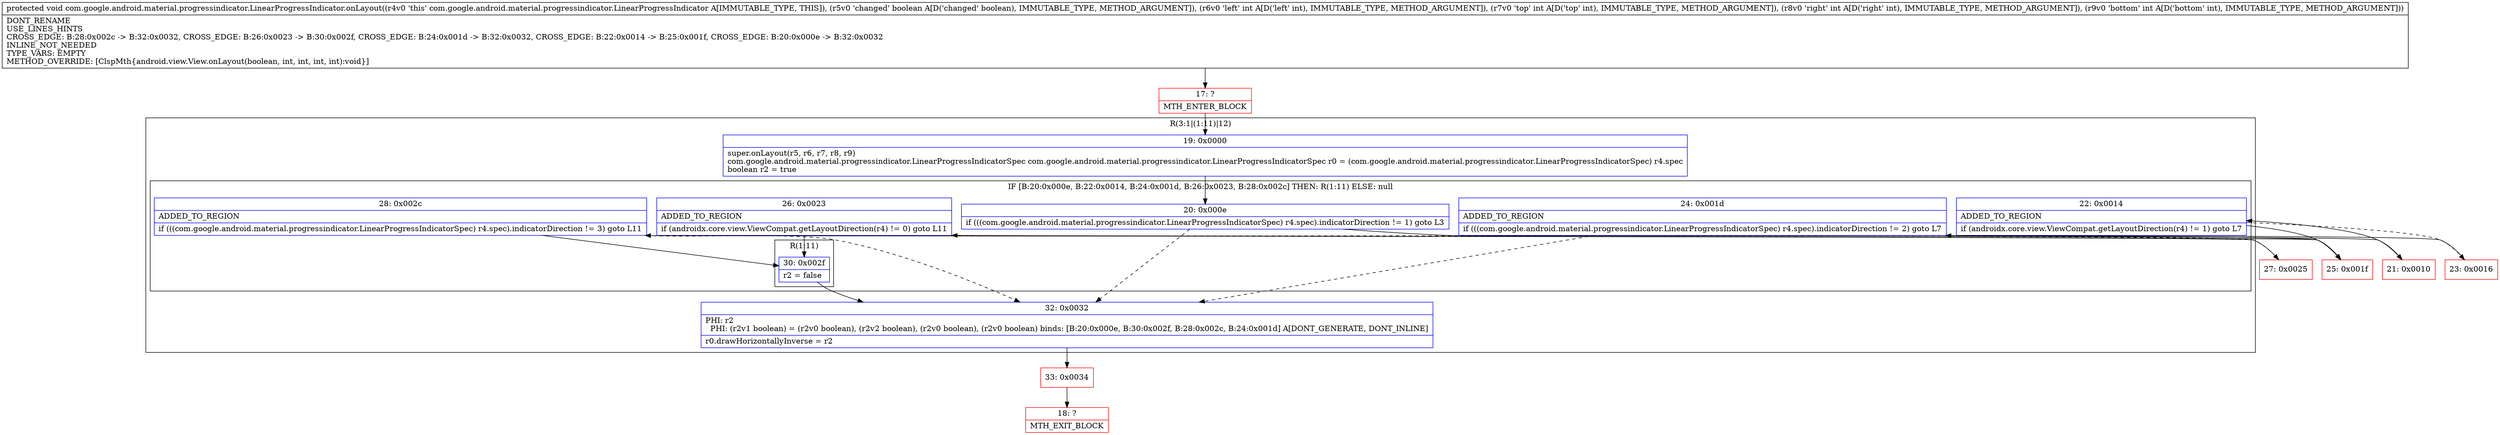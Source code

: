 digraph "CFG forcom.google.android.material.progressindicator.LinearProgressIndicator.onLayout(ZIIII)V" {
subgraph cluster_Region_1817051402 {
label = "R(3:1|(1:11)|12)";
node [shape=record,color=blue];
Node_19 [shape=record,label="{19\:\ 0x0000|super.onLayout(r5, r6, r7, r8, r9)\lcom.google.android.material.progressindicator.LinearProgressIndicatorSpec com.google.android.material.progressindicator.LinearProgressIndicatorSpec r0 = (com.google.android.material.progressindicator.LinearProgressIndicatorSpec) r4.spec\lboolean r2 = true\l}"];
subgraph cluster_IfRegion_294381816 {
label = "IF [B:20:0x000e, B:22:0x0014, B:24:0x001d, B:26:0x0023, B:28:0x002c] THEN: R(1:11) ELSE: null";
node [shape=record,color=blue];
Node_20 [shape=record,label="{20\:\ 0x000e|if (((com.google.android.material.progressindicator.LinearProgressIndicatorSpec) r4.spec).indicatorDirection != 1) goto L3\l}"];
Node_22 [shape=record,label="{22\:\ 0x0014|ADDED_TO_REGION\l|if (androidx.core.view.ViewCompat.getLayoutDirection(r4) != 1) goto L7\l}"];
Node_24 [shape=record,label="{24\:\ 0x001d|ADDED_TO_REGION\l|if (((com.google.android.material.progressindicator.LinearProgressIndicatorSpec) r4.spec).indicatorDirection != 2) goto L7\l}"];
Node_26 [shape=record,label="{26\:\ 0x0023|ADDED_TO_REGION\l|if (androidx.core.view.ViewCompat.getLayoutDirection(r4) != 0) goto L11\l}"];
Node_28 [shape=record,label="{28\:\ 0x002c|ADDED_TO_REGION\l|if (((com.google.android.material.progressindicator.LinearProgressIndicatorSpec) r4.spec).indicatorDirection != 3) goto L11\l}"];
subgraph cluster_Region_804514164 {
label = "R(1:11)";
node [shape=record,color=blue];
Node_30 [shape=record,label="{30\:\ 0x002f|r2 = false\l}"];
}
}
Node_32 [shape=record,label="{32\:\ 0x0032|PHI: r2 \l  PHI: (r2v1 boolean) = (r2v0 boolean), (r2v2 boolean), (r2v0 boolean), (r2v0 boolean) binds: [B:20:0x000e, B:30:0x002f, B:28:0x002c, B:24:0x001d] A[DONT_GENERATE, DONT_INLINE]\l|r0.drawHorizontallyInverse = r2\l}"];
}
Node_17 [shape=record,color=red,label="{17\:\ ?|MTH_ENTER_BLOCK\l}"];
Node_21 [shape=record,color=red,label="{21\:\ 0x0010}"];
Node_23 [shape=record,color=red,label="{23\:\ 0x0016}"];
Node_25 [shape=record,color=red,label="{25\:\ 0x001f}"];
Node_27 [shape=record,color=red,label="{27\:\ 0x0025}"];
Node_33 [shape=record,color=red,label="{33\:\ 0x0034}"];
Node_18 [shape=record,color=red,label="{18\:\ ?|MTH_EXIT_BLOCK\l}"];
MethodNode[shape=record,label="{protected void com.google.android.material.progressindicator.LinearProgressIndicator.onLayout((r4v0 'this' com.google.android.material.progressindicator.LinearProgressIndicator A[IMMUTABLE_TYPE, THIS]), (r5v0 'changed' boolean A[D('changed' boolean), IMMUTABLE_TYPE, METHOD_ARGUMENT]), (r6v0 'left' int A[D('left' int), IMMUTABLE_TYPE, METHOD_ARGUMENT]), (r7v0 'top' int A[D('top' int), IMMUTABLE_TYPE, METHOD_ARGUMENT]), (r8v0 'right' int A[D('right' int), IMMUTABLE_TYPE, METHOD_ARGUMENT]), (r9v0 'bottom' int A[D('bottom' int), IMMUTABLE_TYPE, METHOD_ARGUMENT]))  | DONT_RENAME\lUSE_LINES_HINTS\lCROSS_EDGE: B:28:0x002c \-\> B:32:0x0032, CROSS_EDGE: B:26:0x0023 \-\> B:30:0x002f, CROSS_EDGE: B:24:0x001d \-\> B:32:0x0032, CROSS_EDGE: B:22:0x0014 \-\> B:25:0x001f, CROSS_EDGE: B:20:0x000e \-\> B:32:0x0032\lINLINE_NOT_NEEDED\lTYPE_VARS: EMPTY\lMETHOD_OVERRIDE: [ClspMth\{android.view.View.onLayout(boolean, int, int, int, int):void\}]\l}"];
MethodNode -> Node_17;Node_19 -> Node_20;
Node_20 -> Node_21;
Node_20 -> Node_32[style=dashed];
Node_22 -> Node_23[style=dashed];
Node_22 -> Node_25;
Node_24 -> Node_25;
Node_24 -> Node_32[style=dashed];
Node_26 -> Node_27[style=dashed];
Node_26 -> Node_30;
Node_28 -> Node_30;
Node_28 -> Node_32[style=dashed];
Node_30 -> Node_32;
Node_32 -> Node_33;
Node_17 -> Node_19;
Node_21 -> Node_22;
Node_23 -> Node_24;
Node_25 -> Node_26;
Node_27 -> Node_28;
Node_33 -> Node_18;
}

